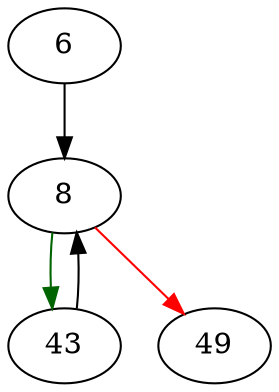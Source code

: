 strict digraph "init_node" {
	// Node definitions.
	6 [entry=true];
	8;
	43;
	49;

	// Edge definitions.
	6 -> 8;
	8 -> 43 [
		color=darkgreen
		cond=true
	];
	8 -> 49 [
		color=red
		cond=false
	];
	43 -> 8;
}